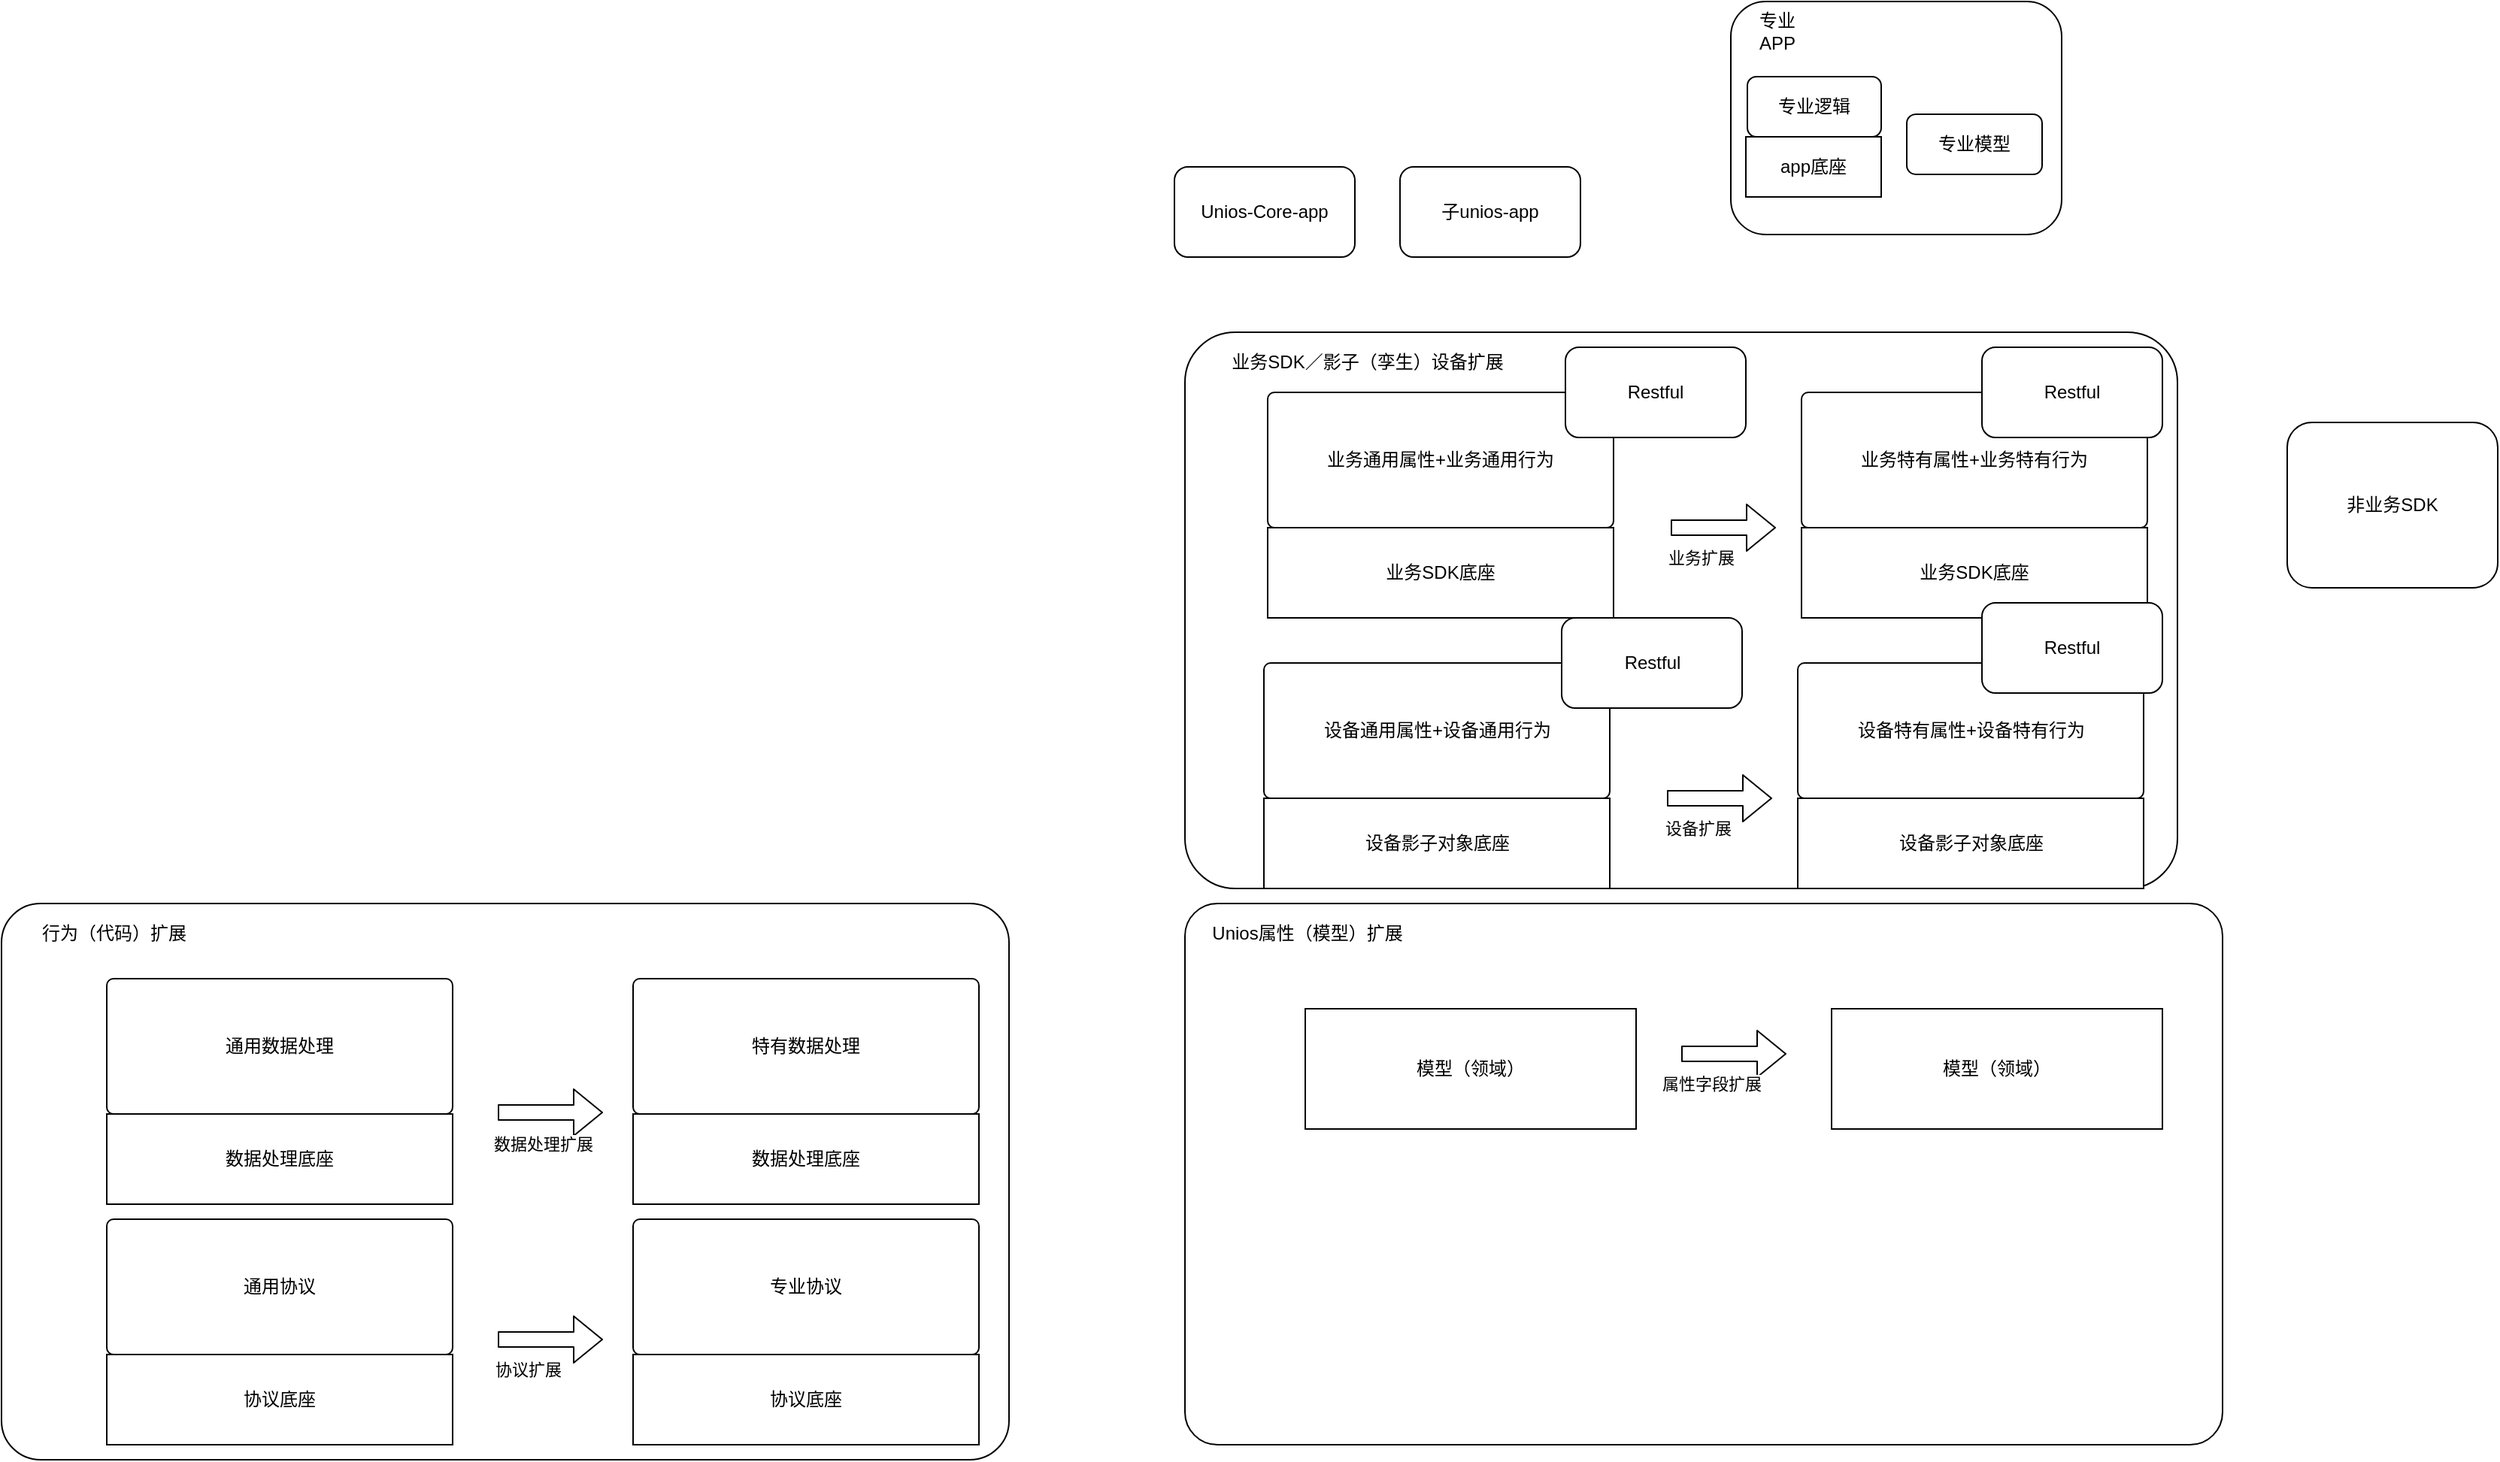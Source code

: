 <mxfile version="13.6.2" type="github">
  <diagram id="PhEEJEA-2G6-cMnCDy3O" name="扩展点二级视图">
    <mxGraphModel dx="1123" dy="1849" grid="1" gridSize="10" guides="1" tooltips="1" connect="1" arrows="1" fold="1" page="1" pageScale="1" pageWidth="827" pageHeight="1169" math="0" shadow="0">
      <root>
        <mxCell id="0" />
        <mxCell id="1" parent="0" />
        <mxCell id="Z61GNd5gtoBHjjhybAT_-15" value="" style="rounded=1;whiteSpace=wrap;html=1;arcSize=7;" parent="1" vertex="1">
          <mxGeometry x="40" y="-60" width="670" height="370" as="geometry" />
        </mxCell>
        <mxCell id="GQ6SVCmRq15Q8ivaFo8d-1" value="通用协议" style="rounded=1;whiteSpace=wrap;html=1;arcSize=5;" parent="1" vertex="1">
          <mxGeometry x="110" y="150" width="230" height="90" as="geometry" />
        </mxCell>
        <mxCell id="Z61GNd5gtoBHjjhybAT_-2" value="" style="shape=flexArrow;endArrow=classic;html=1;" parent="1" edge="1">
          <mxGeometry width="50" height="50" relative="1" as="geometry">
            <mxPoint x="370" y="230" as="sourcePoint" />
            <mxPoint x="440" y="230" as="targetPoint" />
          </mxGeometry>
        </mxCell>
        <mxCell id="Z61GNd5gtoBHjjhybAT_-13" value="协议扩展" style="edgeLabel;html=1;align=center;verticalAlign=middle;resizable=0;points=[];" parent="Z61GNd5gtoBHjjhybAT_-2" vertex="1" connectable="0">
          <mxGeometry x="0.2" y="4" relative="1" as="geometry">
            <mxPoint x="-22" y="24" as="offset" />
          </mxGeometry>
        </mxCell>
        <mxCell id="Z61GNd5gtoBHjjhybAT_-4" value="协议底座" style="rounded=0;whiteSpace=wrap;html=1;" parent="1" vertex="1">
          <mxGeometry x="110" y="240" width="230" height="60" as="geometry" />
        </mxCell>
        <mxCell id="Z61GNd5gtoBHjjhybAT_-6" value="专业协议" style="rounded=1;whiteSpace=wrap;html=1;arcSize=5;" parent="1" vertex="1">
          <mxGeometry x="460" y="150" width="230" height="90" as="geometry" />
        </mxCell>
        <mxCell id="Z61GNd5gtoBHjjhybAT_-7" value="协议底座" style="rounded=0;whiteSpace=wrap;html=1;" parent="1" vertex="1">
          <mxGeometry x="460" y="240" width="230" height="60" as="geometry" />
        </mxCell>
        <mxCell id="Z61GNd5gtoBHjjhybAT_-8" value="通用数据处理" style="rounded=1;whiteSpace=wrap;html=1;arcSize=5;" parent="1" vertex="1">
          <mxGeometry x="110" y="-10" width="230" height="90" as="geometry" />
        </mxCell>
        <mxCell id="Z61GNd5gtoBHjjhybAT_-9" value="数据处理底座" style="rounded=0;whiteSpace=wrap;html=1;" parent="1" vertex="1">
          <mxGeometry x="110" y="80" width="230" height="60" as="geometry" />
        </mxCell>
        <mxCell id="Z61GNd5gtoBHjjhybAT_-10" value="特有数据处理" style="rounded=1;whiteSpace=wrap;html=1;arcSize=5;" parent="1" vertex="1">
          <mxGeometry x="460" y="-10" width="230" height="90" as="geometry" />
        </mxCell>
        <mxCell id="Z61GNd5gtoBHjjhybAT_-11" value="数据处理底座" style="rounded=0;whiteSpace=wrap;html=1;" parent="1" vertex="1">
          <mxGeometry x="460" y="80" width="230" height="60" as="geometry" />
        </mxCell>
        <mxCell id="Z61GNd5gtoBHjjhybAT_-12" value="" style="shape=flexArrow;endArrow=classic;html=1;" parent="1" edge="1">
          <mxGeometry width="50" height="50" relative="1" as="geometry">
            <mxPoint x="370" y="79" as="sourcePoint" />
            <mxPoint x="440" y="79" as="targetPoint" />
          </mxGeometry>
        </mxCell>
        <mxCell id="Z61GNd5gtoBHjjhybAT_-14" value="数据处理扩展" style="edgeLabel;html=1;align=center;verticalAlign=middle;resizable=0;points=[];" parent="Z61GNd5gtoBHjjhybAT_-12" vertex="1" connectable="0">
          <mxGeometry x="0.086" relative="1" as="geometry">
            <mxPoint x="-8" y="21" as="offset" />
          </mxGeometry>
        </mxCell>
        <mxCell id="Z61GNd5gtoBHjjhybAT_-16" value="行为（代码）扩展" style="text;html=1;strokeColor=none;fillColor=none;align=center;verticalAlign=middle;whiteSpace=wrap;rounded=0;" parent="1" vertex="1">
          <mxGeometry x="50" y="-50" width="130" height="20" as="geometry" />
        </mxCell>
        <mxCell id="Z61GNd5gtoBHjjhybAT_-17" value="" style="rounded=1;whiteSpace=wrap;html=1;arcSize=6;" parent="1" vertex="1">
          <mxGeometry x="827" y="-60" width="690" height="360" as="geometry" />
        </mxCell>
        <mxCell id="Z61GNd5gtoBHjjhybAT_-19" value="模型（领域）" style="rounded=0;whiteSpace=wrap;html=1;" parent="1" vertex="1">
          <mxGeometry x="907" y="10" width="220" height="80" as="geometry" />
        </mxCell>
        <mxCell id="Z61GNd5gtoBHjjhybAT_-20" value="模型（领域）" style="rounded=0;whiteSpace=wrap;html=1;" parent="1" vertex="1">
          <mxGeometry x="1257" y="10" width="220" height="80" as="geometry" />
        </mxCell>
        <mxCell id="Z61GNd5gtoBHjjhybAT_-23" value="" style="shape=flexArrow;endArrow=classic;html=1;" parent="1" edge="1">
          <mxGeometry width="50" height="50" relative="1" as="geometry">
            <mxPoint x="1157" y="40" as="sourcePoint" />
            <mxPoint x="1227" y="40" as="targetPoint" />
          </mxGeometry>
        </mxCell>
        <mxCell id="Z61GNd5gtoBHjjhybAT_-24" value="属性字段扩展" style="edgeLabel;html=1;align=center;verticalAlign=middle;resizable=0;points=[];" parent="Z61GNd5gtoBHjjhybAT_-23" vertex="1" connectable="0">
          <mxGeometry x="0.2" y="4" relative="1" as="geometry">
            <mxPoint x="-22" y="24" as="offset" />
          </mxGeometry>
        </mxCell>
        <mxCell id="Z61GNd5gtoBHjjhybAT_-25" value="Unios属性（模型）扩展" style="text;html=1;strokeColor=none;fillColor=none;align=center;verticalAlign=middle;whiteSpace=wrap;rounded=0;" parent="1" vertex="1">
          <mxGeometry x="837" y="-50" width="143" height="20" as="geometry" />
        </mxCell>
        <mxCell id="Z61GNd5gtoBHjjhybAT_-29" value="" style="rounded=1;whiteSpace=wrap;html=1;arcSize=9;" parent="1" vertex="1">
          <mxGeometry x="827" y="-440" width="660" height="370" as="geometry" />
        </mxCell>
        <mxCell id="Z61GNd5gtoBHjjhybAT_-31" value="业务SDK／影子（孪生）设备扩展" style="text;html=1;strokeColor=none;fillColor=none;align=center;verticalAlign=middle;whiteSpace=wrap;rounded=0;" parent="1" vertex="1">
          <mxGeometry x="847" y="-430" width="203" height="20" as="geometry" />
        </mxCell>
        <mxCell id="6fiUUjPSepoLGfJAcD25-1" value="业务通用属性+业务通用行为" style="rounded=1;whiteSpace=wrap;html=1;arcSize=5;" vertex="1" parent="1">
          <mxGeometry x="882" y="-400" width="230" height="90" as="geometry" />
        </mxCell>
        <mxCell id="6fiUUjPSepoLGfJAcD25-2" value="业务SDK底座" style="rounded=0;whiteSpace=wrap;html=1;" vertex="1" parent="1">
          <mxGeometry x="882" y="-310" width="230" height="60" as="geometry" />
        </mxCell>
        <mxCell id="6fiUUjPSepoLGfJAcD25-3" value="业务特有属性+业务特有行为" style="rounded=1;whiteSpace=wrap;html=1;arcSize=5;" vertex="1" parent="1">
          <mxGeometry x="1237" y="-400" width="230" height="90" as="geometry" />
        </mxCell>
        <mxCell id="6fiUUjPSepoLGfJAcD25-4" value="业务SDK底座" style="rounded=0;whiteSpace=wrap;html=1;" vertex="1" parent="1">
          <mxGeometry x="1237" y="-310" width="230" height="60" as="geometry" />
        </mxCell>
        <mxCell id="6fiUUjPSepoLGfJAcD25-5" value="非业务SDK" style="rounded=1;whiteSpace=wrap;html=1;" vertex="1" parent="1">
          <mxGeometry x="1560" y="-380" width="140" height="110" as="geometry" />
        </mxCell>
        <mxCell id="6fiUUjPSepoLGfJAcD25-6" value="Unios-Core-app" style="rounded=1;whiteSpace=wrap;html=1;" vertex="1" parent="1">
          <mxGeometry x="820" y="-550" width="120" height="60" as="geometry" />
        </mxCell>
        <mxCell id="6fiUUjPSepoLGfJAcD25-7" value="子unios-app" style="rounded=1;whiteSpace=wrap;html=1;" vertex="1" parent="1">
          <mxGeometry x="970" y="-550" width="120" height="60" as="geometry" />
        </mxCell>
        <mxCell id="6fiUUjPSepoLGfJAcD25-9" value="" style="rounded=1;whiteSpace=wrap;html=1;" vertex="1" parent="1">
          <mxGeometry x="1190" y="-660" width="220" height="155" as="geometry" />
        </mxCell>
        <mxCell id="6fiUUjPSepoLGfJAcD25-10" value="Restful" style="rounded=1;whiteSpace=wrap;html=1;" vertex="1" parent="1">
          <mxGeometry x="1080" y="-430" width="120" height="60" as="geometry" />
        </mxCell>
        <mxCell id="6fiUUjPSepoLGfJAcD25-11" value="" style="shape=flexArrow;endArrow=classic;html=1;" edge="1" parent="1">
          <mxGeometry width="50" height="50" relative="1" as="geometry">
            <mxPoint x="1150" y="-310" as="sourcePoint" />
            <mxPoint x="1220" y="-310" as="targetPoint" />
          </mxGeometry>
        </mxCell>
        <mxCell id="6fiUUjPSepoLGfJAcD25-12" value="业务扩展" style="edgeLabel;html=1;align=center;verticalAlign=middle;resizable=0;points=[];" vertex="1" connectable="0" parent="6fiUUjPSepoLGfJAcD25-11">
          <mxGeometry x="0.2" y="4" relative="1" as="geometry">
            <mxPoint x="-22" y="24" as="offset" />
          </mxGeometry>
        </mxCell>
        <mxCell id="6fiUUjPSepoLGfJAcD25-14" value="设备通用属性+设备通用行为" style="rounded=1;whiteSpace=wrap;html=1;arcSize=5;" vertex="1" parent="1">
          <mxGeometry x="879.5" y="-220" width="230" height="90" as="geometry" />
        </mxCell>
        <mxCell id="6fiUUjPSepoLGfJAcD25-15" value="设备影子对象底座" style="rounded=0;whiteSpace=wrap;html=1;" vertex="1" parent="1">
          <mxGeometry x="879.5" y="-130" width="230" height="60" as="geometry" />
        </mxCell>
        <mxCell id="6fiUUjPSepoLGfJAcD25-16" value="设备特有属性+设备特有行为" style="rounded=1;whiteSpace=wrap;html=1;arcSize=5;" vertex="1" parent="1">
          <mxGeometry x="1234.5" y="-220" width="230" height="90" as="geometry" />
        </mxCell>
        <mxCell id="6fiUUjPSepoLGfJAcD25-17" value="设备影子对象底座" style="rounded=0;whiteSpace=wrap;html=1;" vertex="1" parent="1">
          <mxGeometry x="1234.5" y="-130" width="230" height="60" as="geometry" />
        </mxCell>
        <mxCell id="6fiUUjPSepoLGfJAcD25-18" value="Restful" style="rounded=1;whiteSpace=wrap;html=1;" vertex="1" parent="1">
          <mxGeometry x="1077.5" y="-250" width="120" height="60" as="geometry" />
        </mxCell>
        <mxCell id="6fiUUjPSepoLGfJAcD25-19" value="" style="shape=flexArrow;endArrow=classic;html=1;" edge="1" parent="1">
          <mxGeometry width="50" height="50" relative="1" as="geometry">
            <mxPoint x="1147.5" y="-130" as="sourcePoint" />
            <mxPoint x="1217.5" y="-130" as="targetPoint" />
          </mxGeometry>
        </mxCell>
        <mxCell id="6fiUUjPSepoLGfJAcD25-20" value="设备扩展" style="edgeLabel;html=1;align=center;verticalAlign=middle;resizable=0;points=[];" vertex="1" connectable="0" parent="6fiUUjPSepoLGfJAcD25-19">
          <mxGeometry x="0.2" y="4" relative="1" as="geometry">
            <mxPoint x="-22" y="24" as="offset" />
          </mxGeometry>
        </mxCell>
        <mxCell id="6fiUUjPSepoLGfJAcD25-8" value="Restful" style="rounded=1;whiteSpace=wrap;html=1;" vertex="1" parent="1">
          <mxGeometry x="1357" y="-260" width="120" height="60" as="geometry" />
        </mxCell>
        <mxCell id="6fiUUjPSepoLGfJAcD25-21" value="Restful" style="rounded=1;whiteSpace=wrap;html=1;" vertex="1" parent="1">
          <mxGeometry x="1357" y="-430" width="120" height="60" as="geometry" />
        </mxCell>
        <mxCell id="6fiUUjPSepoLGfJAcD25-22" value="专业APP" style="text;html=1;strokeColor=none;fillColor=none;align=center;verticalAlign=middle;whiteSpace=wrap;rounded=0;" vertex="1" parent="1">
          <mxGeometry x="1201" y="-650" width="40" height="20" as="geometry" />
        </mxCell>
        <mxCell id="6fiUUjPSepoLGfJAcD25-23" value="app底座" style="rounded=0;whiteSpace=wrap;html=1;" vertex="1" parent="1">
          <mxGeometry x="1200" y="-570" width="90" height="40" as="geometry" />
        </mxCell>
        <mxCell id="6fiUUjPSepoLGfJAcD25-24" value="专业逻辑" style="rounded=1;whiteSpace=wrap;html=1;" vertex="1" parent="1">
          <mxGeometry x="1201" y="-610" width="89" height="40" as="geometry" />
        </mxCell>
        <mxCell id="6fiUUjPSepoLGfJAcD25-25" value="专业模型" style="rounded=1;whiteSpace=wrap;html=1;" vertex="1" parent="1">
          <mxGeometry x="1307" y="-585" width="90" height="40" as="geometry" />
        </mxCell>
      </root>
    </mxGraphModel>
  </diagram>
</mxfile>
